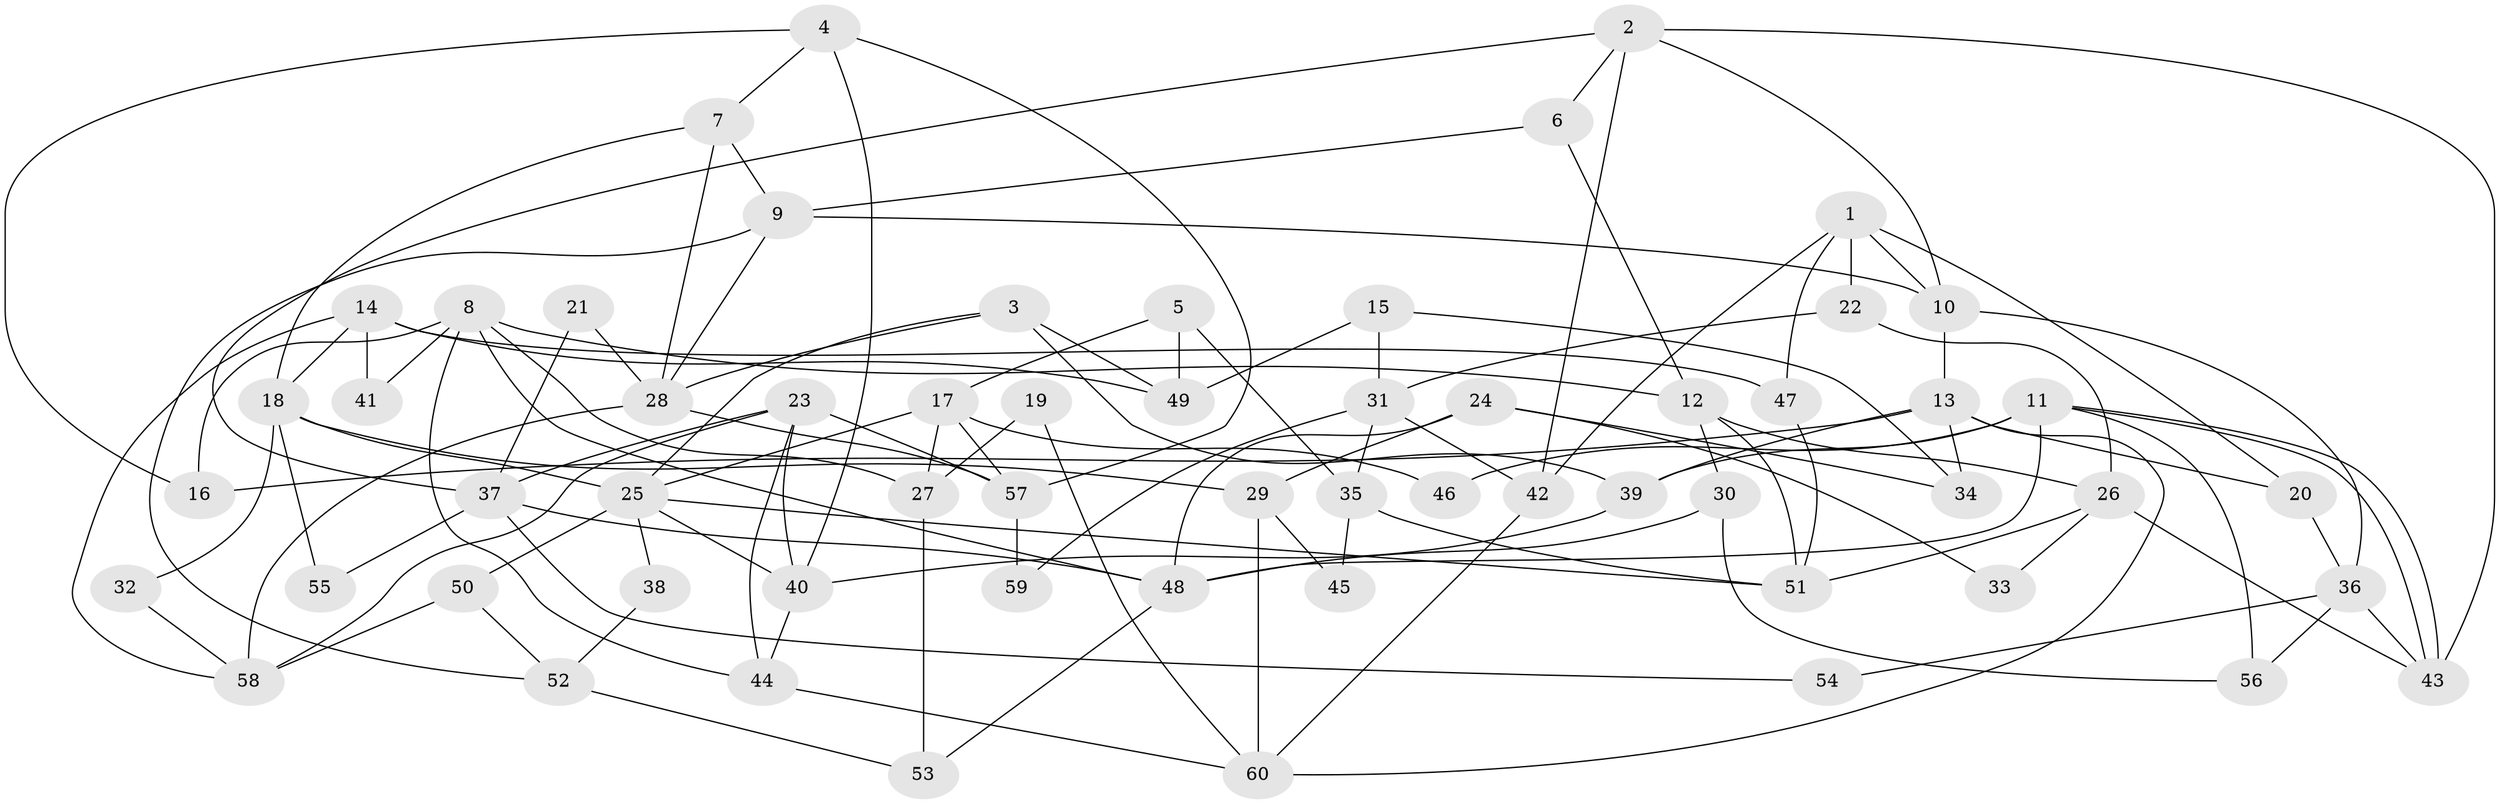 // Generated by graph-tools (version 1.1) at 2025/35/03/09/25 02:35:58]
// undirected, 60 vertices, 120 edges
graph export_dot {
graph [start="1"]
  node [color=gray90,style=filled];
  1;
  2;
  3;
  4;
  5;
  6;
  7;
  8;
  9;
  10;
  11;
  12;
  13;
  14;
  15;
  16;
  17;
  18;
  19;
  20;
  21;
  22;
  23;
  24;
  25;
  26;
  27;
  28;
  29;
  30;
  31;
  32;
  33;
  34;
  35;
  36;
  37;
  38;
  39;
  40;
  41;
  42;
  43;
  44;
  45;
  46;
  47;
  48;
  49;
  50;
  51;
  52;
  53;
  54;
  55;
  56;
  57;
  58;
  59;
  60;
  1 -- 10;
  1 -- 22;
  1 -- 20;
  1 -- 42;
  1 -- 47;
  2 -- 37;
  2 -- 43;
  2 -- 6;
  2 -- 10;
  2 -- 42;
  3 -- 28;
  3 -- 39;
  3 -- 25;
  3 -- 49;
  4 -- 7;
  4 -- 40;
  4 -- 16;
  4 -- 57;
  5 -- 17;
  5 -- 49;
  5 -- 35;
  6 -- 12;
  6 -- 9;
  7 -- 9;
  7 -- 18;
  7 -- 28;
  8 -- 44;
  8 -- 12;
  8 -- 16;
  8 -- 27;
  8 -- 41;
  8 -- 48;
  9 -- 10;
  9 -- 28;
  9 -- 52;
  10 -- 13;
  10 -- 36;
  11 -- 43;
  11 -- 43;
  11 -- 48;
  11 -- 39;
  11 -- 46;
  11 -- 56;
  12 -- 30;
  12 -- 51;
  12 -- 26;
  13 -- 60;
  13 -- 16;
  13 -- 20;
  13 -- 34;
  13 -- 39;
  14 -- 49;
  14 -- 47;
  14 -- 18;
  14 -- 41;
  14 -- 58;
  15 -- 34;
  15 -- 31;
  15 -- 49;
  17 -- 25;
  17 -- 57;
  17 -- 27;
  17 -- 46;
  18 -- 25;
  18 -- 29;
  18 -- 32;
  18 -- 55;
  19 -- 27;
  19 -- 60;
  20 -- 36;
  21 -- 37;
  21 -- 28;
  22 -- 26;
  22 -- 31;
  23 -- 57;
  23 -- 58;
  23 -- 37;
  23 -- 40;
  23 -- 44;
  24 -- 48;
  24 -- 29;
  24 -- 33;
  24 -- 34;
  25 -- 40;
  25 -- 38;
  25 -- 50;
  25 -- 51;
  26 -- 43;
  26 -- 33;
  26 -- 51;
  27 -- 53;
  28 -- 57;
  28 -- 58;
  29 -- 60;
  29 -- 45;
  30 -- 56;
  30 -- 48;
  31 -- 35;
  31 -- 42;
  31 -- 59;
  32 -- 58;
  35 -- 51;
  35 -- 45;
  36 -- 43;
  36 -- 54;
  36 -- 56;
  37 -- 48;
  37 -- 54;
  37 -- 55;
  38 -- 52;
  39 -- 40;
  40 -- 44;
  42 -- 60;
  44 -- 60;
  47 -- 51;
  48 -- 53;
  50 -- 58;
  50 -- 52;
  52 -- 53;
  57 -- 59;
}
